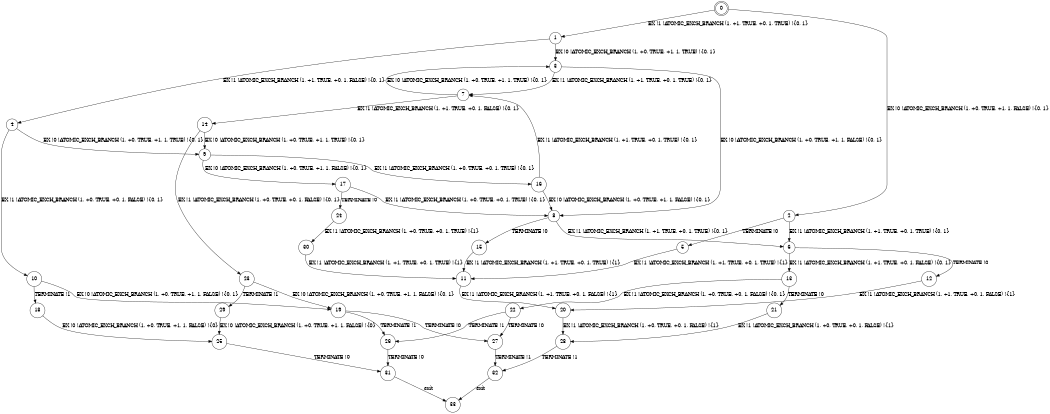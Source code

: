 digraph BCG {
size = "7, 10.5";
center = TRUE;
node [shape = circle];
0 [peripheries = 2];
0 -> 1 [label = "EX !1 !ATOMIC_EXCH_BRANCH (1, +1, TRUE, +0, 1, TRUE) !{0, 1}"];
0 -> 2 [label = "EX !0 !ATOMIC_EXCH_BRANCH (1, +0, TRUE, +1, 1, FALSE) !{0, 1}"];
1 -> 3 [label = "EX !0 !ATOMIC_EXCH_BRANCH (1, +0, TRUE, +1, 1, TRUE) !{0, 1}"];
1 -> 4 [label = "EX !1 !ATOMIC_EXCH_BRANCH (1, +1, TRUE, +0, 1, FALSE) !{0, 1}"];
2 -> 5 [label = "TERMINATE !0"];
2 -> 6 [label = "EX !1 !ATOMIC_EXCH_BRANCH (1, +1, TRUE, +0, 1, TRUE) !{0, 1}"];
3 -> 7 [label = "EX !1 !ATOMIC_EXCH_BRANCH (1, +1, TRUE, +0, 1, TRUE) !{0, 1}"];
3 -> 8 [label = "EX !0 !ATOMIC_EXCH_BRANCH (1, +0, TRUE, +1, 1, FALSE) !{0, 1}"];
4 -> 9 [label = "EX !0 !ATOMIC_EXCH_BRANCH (1, +0, TRUE, +1, 1, TRUE) !{0, 1}"];
4 -> 10 [label = "EX !1 !ATOMIC_EXCH_BRANCH (1, +0, TRUE, +0, 1, FALSE) !{0, 1}"];
5 -> 11 [label = "EX !1 !ATOMIC_EXCH_BRANCH (1, +1, TRUE, +0, 1, TRUE) !{1}"];
6 -> 12 [label = "TERMINATE !0"];
6 -> 13 [label = "EX !1 !ATOMIC_EXCH_BRANCH (1, +1, TRUE, +0, 1, FALSE) !{0, 1}"];
7 -> 14 [label = "EX !1 !ATOMIC_EXCH_BRANCH (1, +1, TRUE, +0, 1, FALSE) !{0, 1}"];
7 -> 3 [label = "EX !0 !ATOMIC_EXCH_BRANCH (1, +0, TRUE, +1, 1, TRUE) !{0, 1}"];
8 -> 15 [label = "TERMINATE !0"];
8 -> 6 [label = "EX !1 !ATOMIC_EXCH_BRANCH (1, +1, TRUE, +0, 1, TRUE) !{0, 1}"];
9 -> 16 [label = "EX !1 !ATOMIC_EXCH_BRANCH (1, +0, TRUE, +0, 1, TRUE) !{0, 1}"];
9 -> 17 [label = "EX !0 !ATOMIC_EXCH_BRANCH (1, +0, TRUE, +1, 1, FALSE) !{0, 1}"];
10 -> 18 [label = "TERMINATE !1"];
10 -> 19 [label = "EX !0 !ATOMIC_EXCH_BRANCH (1, +0, TRUE, +1, 1, FALSE) !{0, 1}"];
11 -> 20 [label = "EX !1 !ATOMIC_EXCH_BRANCH (1, +1, TRUE, +0, 1, FALSE) !{1}"];
12 -> 20 [label = "EX !1 !ATOMIC_EXCH_BRANCH (1, +1, TRUE, +0, 1, FALSE) !{1}"];
13 -> 21 [label = "TERMINATE !0"];
13 -> 22 [label = "EX !1 !ATOMIC_EXCH_BRANCH (1, +0, TRUE, +0, 1, FALSE) !{0, 1}"];
14 -> 23 [label = "EX !1 !ATOMIC_EXCH_BRANCH (1, +0, TRUE, +0, 1, FALSE) !{0, 1}"];
14 -> 9 [label = "EX !0 !ATOMIC_EXCH_BRANCH (1, +0, TRUE, +1, 1, TRUE) !{0, 1}"];
15 -> 11 [label = "EX !1 !ATOMIC_EXCH_BRANCH (1, +1, TRUE, +0, 1, TRUE) !{1}"];
16 -> 7 [label = "EX !1 !ATOMIC_EXCH_BRANCH (1, +1, TRUE, +0, 1, TRUE) !{0, 1}"];
16 -> 8 [label = "EX !0 !ATOMIC_EXCH_BRANCH (1, +0, TRUE, +1, 1, FALSE) !{0, 1}"];
17 -> 24 [label = "TERMINATE !0"];
17 -> 8 [label = "EX !1 !ATOMIC_EXCH_BRANCH (1, +0, TRUE, +0, 1, TRUE) !{0, 1}"];
18 -> 25 [label = "EX !0 !ATOMIC_EXCH_BRANCH (1, +0, TRUE, +1, 1, FALSE) !{0}"];
19 -> 26 [label = "TERMINATE !1"];
19 -> 27 [label = "TERMINATE !0"];
20 -> 28 [label = "EX !1 !ATOMIC_EXCH_BRANCH (1, +0, TRUE, +0, 1, FALSE) !{1}"];
21 -> 28 [label = "EX !1 !ATOMIC_EXCH_BRANCH (1, +0, TRUE, +0, 1, FALSE) !{1}"];
22 -> 26 [label = "TERMINATE !1"];
22 -> 27 [label = "TERMINATE !0"];
23 -> 29 [label = "TERMINATE !1"];
23 -> 19 [label = "EX !0 !ATOMIC_EXCH_BRANCH (1, +0, TRUE, +1, 1, FALSE) !{0, 1}"];
24 -> 30 [label = "EX !1 !ATOMIC_EXCH_BRANCH (1, +0, TRUE, +0, 1, TRUE) !{1}"];
25 -> 31 [label = "TERMINATE !0"];
26 -> 31 [label = "TERMINATE !0"];
27 -> 32 [label = "TERMINATE !1"];
28 -> 32 [label = "TERMINATE !1"];
29 -> 25 [label = "EX !0 !ATOMIC_EXCH_BRANCH (1, +0, TRUE, +1, 1, FALSE) !{0}"];
30 -> 11 [label = "EX !1 !ATOMIC_EXCH_BRANCH (1, +1, TRUE, +0, 1, TRUE) !{1}"];
31 -> 33 [label = "exit"];
32 -> 33 [label = "exit"];
}
